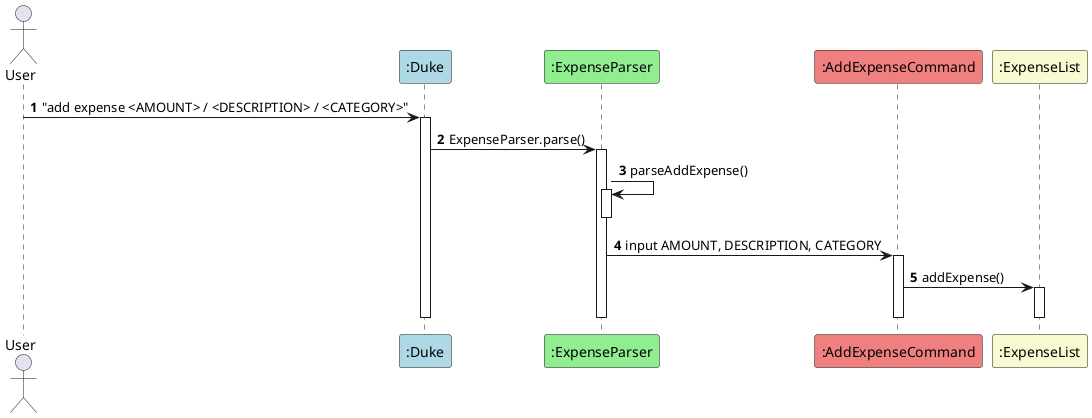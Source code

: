 @startuml
'https://plantuml.com/sequence-diagram
actor User
participant ":Duke" as Duke #LightBlue
participant ":ExpenseParser" as ExpenseParser #LightGreen
participant ":AddExpenseCommand" as AddExpenseCommand #LightCoral
participant ":ExpenseList" as ExpenseList #LightGoldenRodYellow
autonumber



User -> Duke: "add expense <AMOUNT> / <DESCRIPTION> / <CATEGORY>"
activate Duke
Duke -> ExpenseParser: ExpenseParser.parse()
activate ExpenseParser



ExpenseParser -> ExpenseParser: parseAddExpense()
activate ExpenseParser
deactivate ExpenseParser


ExpenseParser -> AddExpenseCommand:input AMOUNT, DESCRIPTION, CATEGORY
activate AddExpenseCommand

AddExpenseCommand -> ExpenseList: addExpense()
activate ExpenseList
deactivate AddExpenseCommand
deactivate  ExpenseList
deactivate Duke
deactivate ExpenseParser


@enduml